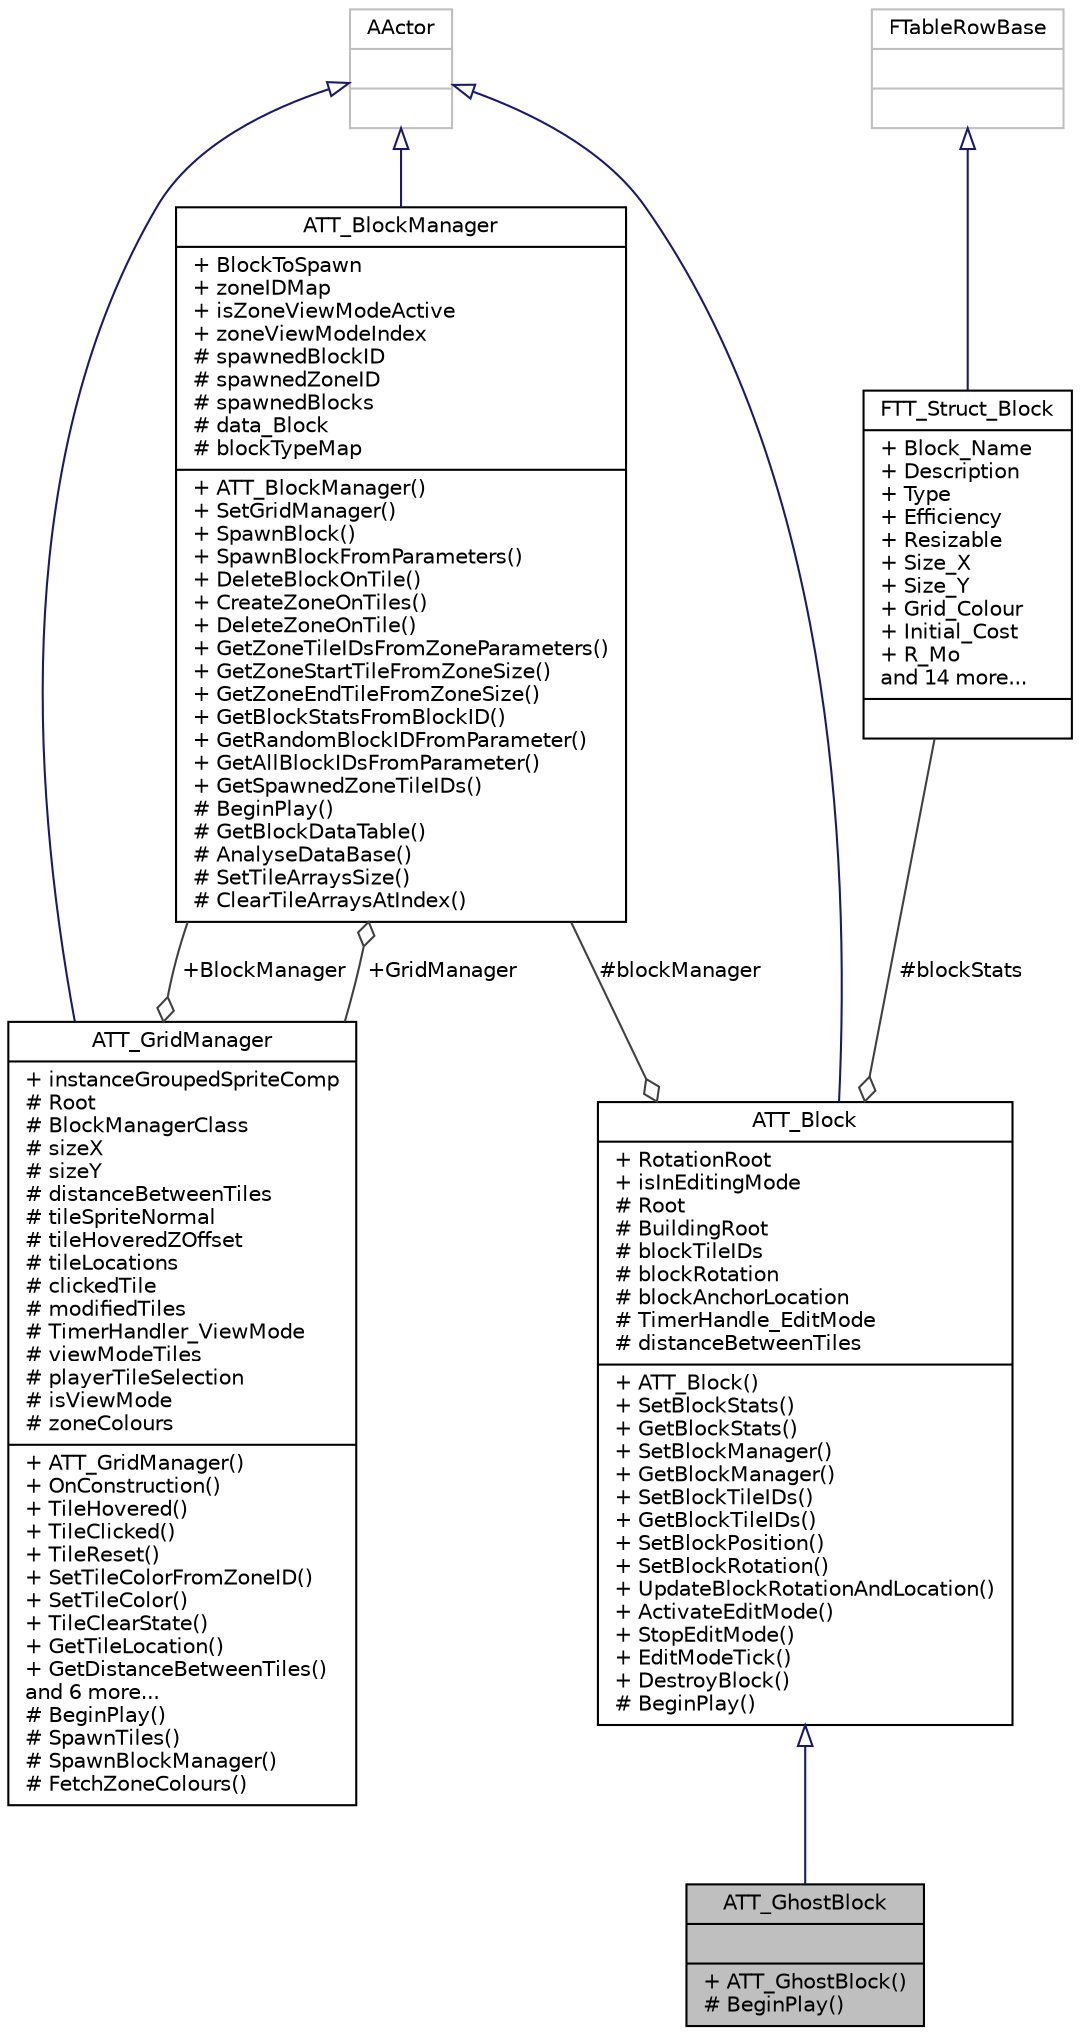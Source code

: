 digraph "ATT_GhostBlock"
{
 // LATEX_PDF_SIZE
  edge [fontname="Helvetica",fontsize="10",labelfontname="Helvetica",labelfontsize="10"];
  node [fontname="Helvetica",fontsize="10",shape=record];
  Node3 [label="{ATT_GhostBlock\n||+ ATT_GhostBlock()\l# BeginPlay()\l}",height=0.2,width=0.4,color="black", fillcolor="grey75", style="filled", fontcolor="black",tooltip=" "];
  Node4 -> Node3 [dir="back",color="midnightblue",fontsize="10",style="solid",arrowtail="onormal",fontname="Helvetica"];
  Node4 [label="{ATT_Block\n|+ RotationRoot\l+ isInEditingMode\l# Root\l# BuildingRoot\l# blockTileIDs\l# blockRotation\l# blockAnchorLocation\l# TimerHandle_EditMode\l# distanceBetweenTiles\l|+ ATT_Block()\l+ SetBlockStats()\l+ GetBlockStats()\l+ SetBlockManager()\l+ GetBlockManager()\l+ SetBlockTileIDs()\l+ GetBlockTileIDs()\l+ SetBlockPosition()\l+ SetBlockRotation()\l+ UpdateBlockRotationAndLocation()\l+ ActivateEditMode()\l+ StopEditMode()\l+ EditModeTick()\l+ DestroyBlock()\l# BeginPlay()\l}",height=0.2,width=0.4,color="black", fillcolor="white", style="filled",URL="$class_a_t_t___block.html",tooltip=" "];
  Node5 -> Node4 [dir="back",color="midnightblue",fontsize="10",style="solid",arrowtail="onormal",fontname="Helvetica"];
  Node5 [label="{AActor\n||}",height=0.2,width=0.4,color="grey75", fillcolor="white", style="filled",tooltip=" "];
  Node6 -> Node4 [color="grey25",fontsize="10",style="solid",label=" #blockStats" ,arrowhead="odiamond",fontname="Helvetica"];
  Node6 [label="{FTT_Struct_Block\n|+ Block_Name\l+ Description\l+ Type\l+ Efficiency\l+ Resizable\l+ Size_X\l+ Size_Y\l+ Grid_Colour\l+ Initial_Cost\l+ R_Mo\land 14 more...\l|}",height=0.2,width=0.4,color="black", fillcolor="white", style="filled",URL="$struct_f_t_t___struct___block.html",tooltip=" "];
  Node7 -> Node6 [dir="back",color="midnightblue",fontsize="10",style="solid",arrowtail="onormal",fontname="Helvetica"];
  Node7 [label="{FTableRowBase\n||}",height=0.2,width=0.4,color="grey75", fillcolor="white", style="filled",tooltip=" "];
  Node8 -> Node4 [color="grey25",fontsize="10",style="solid",label=" #blockManager" ,arrowhead="odiamond",fontname="Helvetica"];
  Node8 [label="{ATT_BlockManager\n|+ BlockToSpawn\l+ zoneIDMap\l+ isZoneViewModeActive\l+ zoneViewModeIndex\l# spawnedBlockID\l# spawnedZoneID\l# spawnedBlocks\l# data_Block\l# blockTypeMap\l|+ ATT_BlockManager()\l+ SetGridManager()\l+ SpawnBlock()\l+ SpawnBlockFromParameters()\l+ DeleteBlockOnTile()\l+ CreateZoneOnTiles()\l+ DeleteZoneOnTile()\l+ GetZoneTileIDsFromZoneParameters()\l+ GetZoneStartTileFromZoneSize()\l+ GetZoneEndTileFromZoneSize()\l+ GetBlockStatsFromBlockID()\l+ GetRandomBlockIDFromParameter()\l+ GetAllBlockIDsFromParameter()\l+ GetSpawnedZoneTileIDs()\l# BeginPlay()\l# GetBlockDataTable()\l# AnalyseDataBase()\l# SetTileArraysSize()\l# ClearTileArraysAtIndex()\l}",height=0.2,width=0.4,color="black", fillcolor="white", style="filled",URL="$class_a_t_t___block_manager.html",tooltip=" "];
  Node5 -> Node8 [dir="back",color="midnightblue",fontsize="10",style="solid",arrowtail="onormal",fontname="Helvetica"];
  Node9 -> Node8 [color="grey25",fontsize="10",style="solid",label=" +GridManager" ,arrowhead="odiamond",fontname="Helvetica"];
  Node9 [label="{ATT_GridManager\n|+ instanceGroupedSpriteComp\l# Root\l# BlockManagerClass\l# sizeX\l# sizeY\l# distanceBetweenTiles\l# tileSpriteNormal\l# tileHoveredZOffset\l# tileLocations\l# clickedTile\l# modifiedTiles\l# TimerHandler_ViewMode\l# viewModeTiles\l# playerTileSelection\l# isViewMode\l# zoneColours\l|+ ATT_GridManager()\l+ OnConstruction()\l+ TileHovered()\l+ TileClicked()\l+ TileReset()\l+ SetTileColorFromZoneID()\l+ SetTileColor()\l+ TileClearState()\l+ GetTileLocation()\l+ GetDistanceBetweenTiles()\land 6 more...\l# BeginPlay()\l# SpawnTiles()\l# SpawnBlockManager()\l# FetchZoneColours()\l}",height=0.2,width=0.4,color="black", fillcolor="white", style="filled",URL="$class_a_t_t___grid_manager.html",tooltip=" "];
  Node5 -> Node9 [dir="back",color="midnightblue",fontsize="10",style="solid",arrowtail="onormal",fontname="Helvetica"];
  Node8 -> Node9 [color="grey25",fontsize="10",style="solid",label=" +BlockManager" ,arrowhead="odiamond",fontname="Helvetica"];
}
